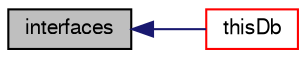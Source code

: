 digraph "interfaces"
{
  bgcolor="transparent";
  edge [fontname="FreeSans",fontsize="10",labelfontname="FreeSans",labelfontsize="10"];
  node [fontname="FreeSans",fontsize="10",shape=record];
  rankdir="LR";
  Node7147 [label="interfaces",height=0.2,width=0.4,color="black", fillcolor="grey75", style="filled", fontcolor="black"];
  Node7147 -> Node7148 [dir="back",color="midnightblue",fontsize="10",style="solid",fontname="FreeSans"];
  Node7148 [label="thisDb",height=0.2,width=0.4,color="red",URL="$a22766.html#a3175cf15a6333b0363a1dc207810c420",tooltip="Return the object registry - resolve conflict polyMesh/lduMesh. "];
}
